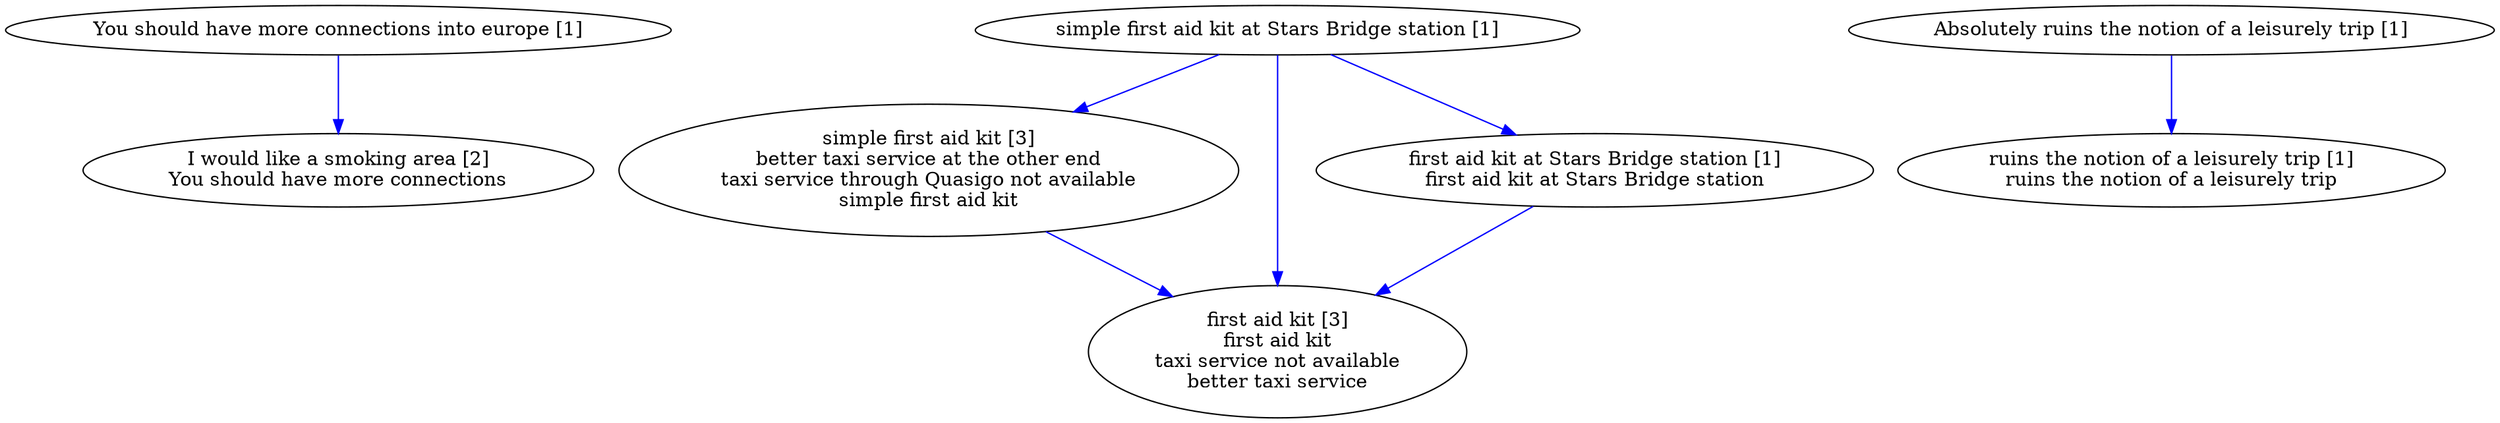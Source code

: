 digraph collapsedGraph {
"I would like a smoking area [2]\nYou should have more connections""simple first aid kit [3]\nbetter taxi service at the other end\ntaxi service through Quasigo not available\nsimple first aid kit""first aid kit [3]\nfirst aid kit\ntaxi service not available\nbetter taxi service""Absolutely ruins the notion of a leisurely trip [1]""ruins the notion of a leisurely trip [1]\nruins the notion of a leisurely trip""You should have more connections into europe [1]""simple first aid kit at Stars Bridge station [1]""first aid kit at Stars Bridge station [1]\nfirst aid kit at Stars Bridge station""simple first aid kit [3]\nbetter taxi service at the other end\ntaxi service through Quasigo not available\nsimple first aid kit" -> "first aid kit [3]\nfirst aid kit\ntaxi service not available\nbetter taxi service" [color=blue]
"first aid kit at Stars Bridge station [1]\nfirst aid kit at Stars Bridge station" -> "first aid kit [3]\nfirst aid kit\ntaxi service not available\nbetter taxi service" [color=blue]
"simple first aid kit at Stars Bridge station [1]" -> "first aid kit [3]\nfirst aid kit\ntaxi service not available\nbetter taxi service" [color=blue]
"You should have more connections into europe [1]" -> "I would like a smoking area [2]\nYou should have more connections" [color=blue]
"Absolutely ruins the notion of a leisurely trip [1]" -> "ruins the notion of a leisurely trip [1]\nruins the notion of a leisurely trip" [color=blue]
"simple first aid kit at Stars Bridge station [1]" -> "first aid kit at Stars Bridge station [1]\nfirst aid kit at Stars Bridge station" [color=blue]
"simple first aid kit at Stars Bridge station [1]" -> "simple first aid kit [3]\nbetter taxi service at the other end\ntaxi service through Quasigo not available\nsimple first aid kit" [color=blue]
}